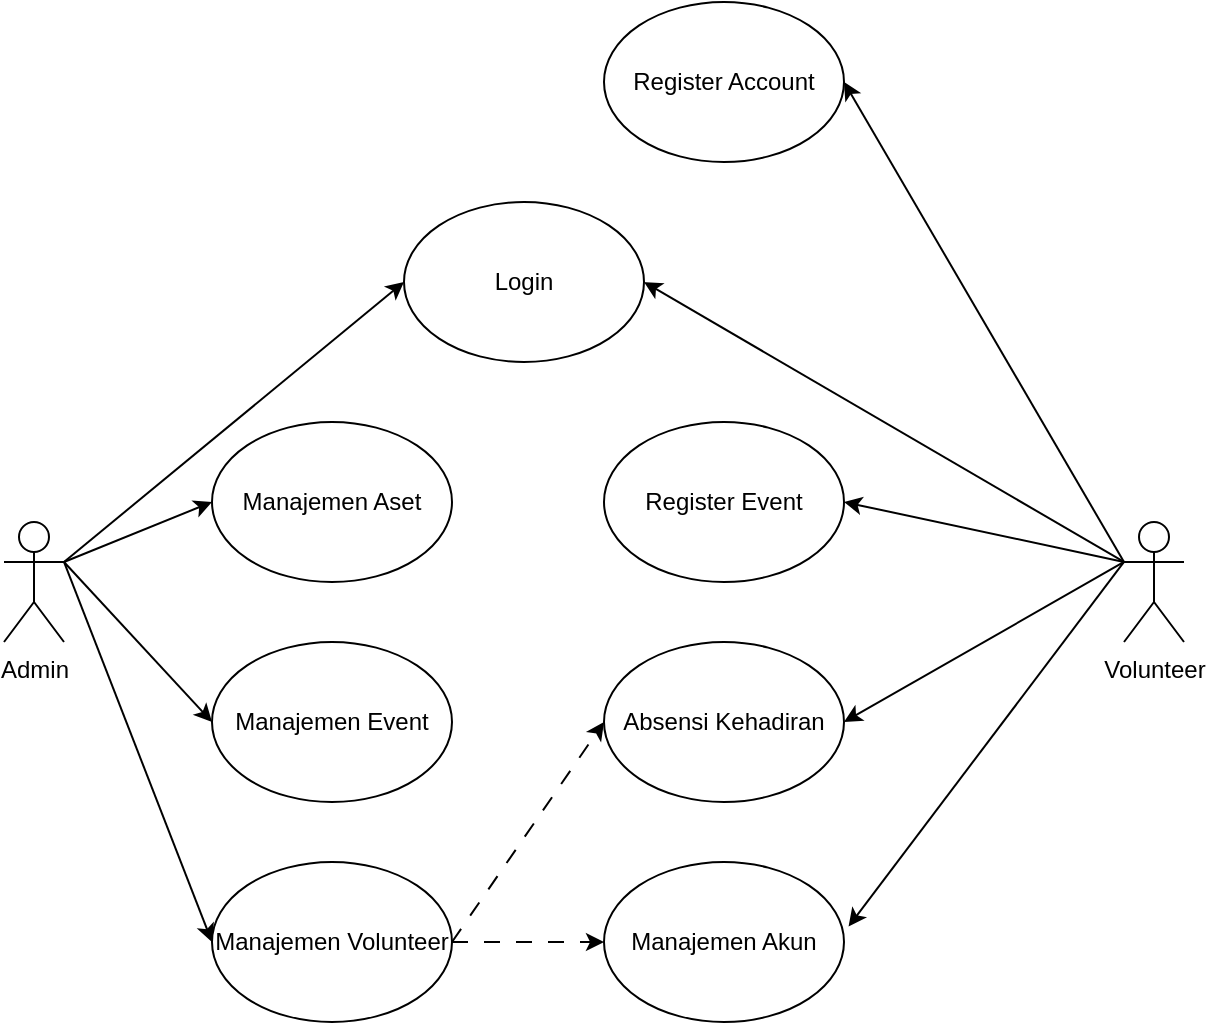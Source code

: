 <mxfile version="26.2.14" pages="3">
  <diagram name="UseCase" id="e7e014a7-5840-1c2e-5031-d8a46d1fe8dd">
    <mxGraphModel dx="1092" dy="672" grid="1" gridSize="10" guides="1" tooltips="1" connect="1" arrows="1" fold="1" page="1" pageScale="1" pageWidth="1169" pageHeight="826" background="none" math="0" shadow="0">
      <root>
        <mxCell id="0" />
        <mxCell id="1" parent="0" />
        <mxCell id="fHI8p0kZ0ybq7bgokpPR-16" style="rounded=0;orthogonalLoop=1;jettySize=auto;html=1;exitX=1;exitY=0.333;exitDx=0;exitDy=0;exitPerimeter=0;entryX=0;entryY=0.5;entryDx=0;entryDy=0;" edge="1" parent="1" source="why8R35kb7o78LeSobUz-41" target="fHI8p0kZ0ybq7bgokpPR-3">
          <mxGeometry relative="1" as="geometry" />
        </mxCell>
        <mxCell id="fHI8p0kZ0ybq7bgokpPR-18" style="rounded=0;orthogonalLoop=1;jettySize=auto;html=1;exitX=1;exitY=0.333;exitDx=0;exitDy=0;exitPerimeter=0;entryX=0;entryY=0.5;entryDx=0;entryDy=0;" edge="1" parent="1" source="why8R35kb7o78LeSobUz-41" target="fHI8p0kZ0ybq7bgokpPR-4">
          <mxGeometry relative="1" as="geometry" />
        </mxCell>
        <mxCell id="fHI8p0kZ0ybq7bgokpPR-19" style="rounded=0;orthogonalLoop=1;jettySize=auto;html=1;exitX=1;exitY=0.333;exitDx=0;exitDy=0;exitPerimeter=0;entryX=0;entryY=0.5;entryDx=0;entryDy=0;" edge="1" parent="1" source="why8R35kb7o78LeSobUz-41" target="fHI8p0kZ0ybq7bgokpPR-5">
          <mxGeometry relative="1" as="geometry" />
        </mxCell>
        <mxCell id="fHI8p0kZ0ybq7bgokpPR-20" style="rounded=0;orthogonalLoop=1;jettySize=auto;html=1;exitX=1;exitY=0.333;exitDx=0;exitDy=0;exitPerimeter=0;entryX=0;entryY=0.5;entryDx=0;entryDy=0;" edge="1" parent="1" source="why8R35kb7o78LeSobUz-41" target="fHI8p0kZ0ybq7bgokpPR-9">
          <mxGeometry relative="1" as="geometry" />
        </mxCell>
        <mxCell id="why8R35kb7o78LeSobUz-41" value="Admin" style="shape=umlActor;verticalLabelPosition=bottom;verticalAlign=top;html=1;outlineConnect=0;" vertex="1" parent="1">
          <mxGeometry x="240" y="330" width="30" height="60" as="geometry" />
        </mxCell>
        <mxCell id="fHI8p0kZ0ybq7bgokpPR-11" style="rounded=0;orthogonalLoop=1;jettySize=auto;html=1;exitX=0;exitY=0.333;exitDx=0;exitDy=0;exitPerimeter=0;entryX=1;entryY=0.5;entryDx=0;entryDy=0;" edge="1" parent="1" source="fHI8p0kZ0ybq7bgokpPR-1" target="fHI8p0kZ0ybq7bgokpPR-2">
          <mxGeometry relative="1" as="geometry" />
        </mxCell>
        <mxCell id="fHI8p0kZ0ybq7bgokpPR-12" style="rounded=0;orthogonalLoop=1;jettySize=auto;html=1;exitX=0;exitY=0.333;exitDx=0;exitDy=0;exitPerimeter=0;entryX=1;entryY=0.5;entryDx=0;entryDy=0;" edge="1" parent="1" source="fHI8p0kZ0ybq7bgokpPR-1" target="fHI8p0kZ0ybq7bgokpPR-3">
          <mxGeometry relative="1" as="geometry" />
        </mxCell>
        <mxCell id="fHI8p0kZ0ybq7bgokpPR-13" style="rounded=0;orthogonalLoop=1;jettySize=auto;html=1;exitX=0;exitY=0.333;exitDx=0;exitDy=0;exitPerimeter=0;entryX=1;entryY=0.5;entryDx=0;entryDy=0;" edge="1" parent="1" source="fHI8p0kZ0ybq7bgokpPR-1" target="fHI8p0kZ0ybq7bgokpPR-6">
          <mxGeometry relative="1" as="geometry" />
        </mxCell>
        <mxCell id="fHI8p0kZ0ybq7bgokpPR-14" style="rounded=0;orthogonalLoop=1;jettySize=auto;html=1;exitX=0;exitY=0.333;exitDx=0;exitDy=0;exitPerimeter=0;entryX=1;entryY=0.5;entryDx=0;entryDy=0;" edge="1" parent="1" source="fHI8p0kZ0ybq7bgokpPR-1" target="fHI8p0kZ0ybq7bgokpPR-7">
          <mxGeometry relative="1" as="geometry" />
        </mxCell>
        <mxCell id="fHI8p0kZ0ybq7bgokpPR-1" value="Volunteer" style="shape=umlActor;verticalLabelPosition=bottom;verticalAlign=top;html=1;outlineConnect=0;" vertex="1" parent="1">
          <mxGeometry x="800" y="330" width="30" height="60" as="geometry" />
        </mxCell>
        <mxCell id="fHI8p0kZ0ybq7bgokpPR-2" value="Register Account" style="ellipse;whiteSpace=wrap;html=1;" vertex="1" parent="1">
          <mxGeometry x="540" y="70" width="120" height="80" as="geometry" />
        </mxCell>
        <mxCell id="fHI8p0kZ0ybq7bgokpPR-3" value="Login" style="ellipse;whiteSpace=wrap;html=1;" vertex="1" parent="1">
          <mxGeometry x="440" y="170" width="120" height="80" as="geometry" />
        </mxCell>
        <mxCell id="fHI8p0kZ0ybq7bgokpPR-4" value="Manajemen Aset" style="ellipse;whiteSpace=wrap;html=1;" vertex="1" parent="1">
          <mxGeometry x="344" y="280" width="120" height="80" as="geometry" />
        </mxCell>
        <mxCell id="fHI8p0kZ0ybq7bgokpPR-5" value="Manajemen Event" style="ellipse;whiteSpace=wrap;html=1;" vertex="1" parent="1">
          <mxGeometry x="344" y="390" width="120" height="80" as="geometry" />
        </mxCell>
        <mxCell id="fHI8p0kZ0ybq7bgokpPR-6" value="Register Event" style="ellipse;whiteSpace=wrap;html=1;" vertex="1" parent="1">
          <mxGeometry x="540" y="280" width="120" height="80" as="geometry" />
        </mxCell>
        <mxCell id="fHI8p0kZ0ybq7bgokpPR-7" value="Absensi Kehadiran" style="ellipse;whiteSpace=wrap;html=1;" vertex="1" parent="1">
          <mxGeometry x="540" y="390" width="120" height="80" as="geometry" />
        </mxCell>
        <mxCell id="fHI8p0kZ0ybq7bgokpPR-21" style="rounded=0;orthogonalLoop=1;jettySize=auto;html=1;exitX=1;exitY=0.5;exitDx=0;exitDy=0;entryX=0;entryY=0.5;entryDx=0;entryDy=0;dashed=1;dashPattern=8 8;" edge="1" parent="1" source="fHI8p0kZ0ybq7bgokpPR-9" target="fHI8p0kZ0ybq7bgokpPR-7">
          <mxGeometry relative="1" as="geometry" />
        </mxCell>
        <mxCell id="fHI8p0kZ0ybq7bgokpPR-22" style="rounded=0;orthogonalLoop=1;jettySize=auto;html=1;exitX=1;exitY=0.5;exitDx=0;exitDy=0;entryX=0;entryY=0.5;entryDx=0;entryDy=0;dashed=1;dashPattern=8 8;" edge="1" parent="1" source="fHI8p0kZ0ybq7bgokpPR-9" target="fHI8p0kZ0ybq7bgokpPR-10">
          <mxGeometry relative="1" as="geometry" />
        </mxCell>
        <mxCell id="fHI8p0kZ0ybq7bgokpPR-9" value="Manajemen Volunteer" style="ellipse;whiteSpace=wrap;html=1;" vertex="1" parent="1">
          <mxGeometry x="344" y="500" width="120" height="80" as="geometry" />
        </mxCell>
        <mxCell id="fHI8p0kZ0ybq7bgokpPR-10" value="Manajemen Akun" style="ellipse;whiteSpace=wrap;html=1;" vertex="1" parent="1">
          <mxGeometry x="540" y="500" width="120" height="80" as="geometry" />
        </mxCell>
        <mxCell id="fHI8p0kZ0ybq7bgokpPR-15" style="rounded=0;orthogonalLoop=1;jettySize=auto;html=1;exitX=0;exitY=0.333;exitDx=0;exitDy=0;exitPerimeter=0;entryX=1.019;entryY=0.403;entryDx=0;entryDy=0;entryPerimeter=0;" edge="1" parent="1" source="fHI8p0kZ0ybq7bgokpPR-1" target="fHI8p0kZ0ybq7bgokpPR-10">
          <mxGeometry relative="1" as="geometry" />
        </mxCell>
      </root>
    </mxGraphModel>
  </diagram>
  <diagram id="Y6ZRcGM0dUHqpds2IcXK" name="Class Diagram">
    <mxGraphModel dx="1160" dy="714" grid="1" gridSize="10" guides="1" tooltips="1" connect="1" arrows="1" fold="1" page="1" pageScale="1" pageWidth="1169" pageHeight="827" math="0" shadow="0">
      <root>
        <mxCell id="0" />
        <mxCell id="1" parent="0" />
        <mxCell id="wlJxxvB1YF9f8kTw5oI9-13" style="edgeStyle=orthogonalEdgeStyle;rounded=0;orthogonalLoop=1;jettySize=auto;html=1;exitX=0.5;exitY=0;exitDx=0;exitDy=0;entryX=0.75;entryY=0;entryDx=0;entryDy=0;" edge="1" parent="1" source="1HvZgmMVTu0jgC2kyj0m-11" target="1HvZgmMVTu0jgC2kyj0m-18">
          <mxGeometry relative="1" as="geometry" />
        </mxCell>
        <mxCell id="wlJxxvB1YF9f8kTw5oI9-28" style="edgeStyle=orthogonalEdgeStyle;rounded=0;orthogonalLoop=1;jettySize=auto;html=1;exitX=0.75;exitY=1;exitDx=0;exitDy=0;entryX=0.75;entryY=0;entryDx=0;entryDy=0;" edge="1" parent="1" source="1HvZgmMVTu0jgC2kyj0m-11" target="1HvZgmMVTu0jgC2kyj0m-16">
          <mxGeometry relative="1" as="geometry" />
        </mxCell>
        <mxCell id="wlJxxvB1YF9f8kTw5oI9-29" style="edgeStyle=orthogonalEdgeStyle;rounded=0;orthogonalLoop=1;jettySize=auto;html=1;exitX=0.75;exitY=0;exitDx=0;exitDy=0;entryX=0.5;entryY=0;entryDx=0;entryDy=0;" edge="1" parent="1" source="1HvZgmMVTu0jgC2kyj0m-11" target="wlJxxvB1YF9f8kTw5oI9-1">
          <mxGeometry relative="1" as="geometry" />
        </mxCell>
        <mxCell id="1HvZgmMVTu0jgC2kyj0m-11" value="&lt;p style=&quot;margin:0px;margin-top:4px;text-align:center;&quot;&gt;&lt;b&gt;Event&lt;/b&gt;&lt;/p&gt;&lt;hr size=&quot;1&quot; style=&quot;border-style:solid;&quot;&gt;&lt;p style=&quot;margin:0px;margin-left:4px;&quot;&gt;+ event_id: uuid&lt;/p&gt;&lt;p style=&quot;margin:0px;margin-left:4px;&quot;&gt;+ event_name: string&lt;/p&gt;&lt;p style=&quot;margin:0px;margin-left:4px;&quot;&gt;+ description: string&lt;/p&gt;&lt;p style=&quot;margin:0px;margin-left:4px;&quot;&gt;+ location: string&lt;/p&gt;&lt;p style=&quot;margin:0px;margin-left:4px;&quot;&gt;+ start_date: date&lt;/p&gt;&lt;p style=&quot;margin:0px;margin-left:4px;&quot;&gt;+ end_date: date&lt;/p&gt;&lt;hr size=&quot;1&quot; style=&quot;border-style:solid;&quot;&gt;&lt;p style=&quot;margin:0px;margin-left:4px;&quot;&gt;+ create()&lt;/p&gt;&lt;p style=&quot;margin:0px;margin-left:4px;&quot;&gt;+ read()&lt;/p&gt;&lt;p style=&quot;margin:0px;margin-left:4px;&quot;&gt;+ update()&lt;/p&gt;" style="verticalAlign=top;align=left;overflow=fill;html=1;whiteSpace=wrap;" vertex="1" parent="1">
          <mxGeometry x="610" y="170" width="160" height="180" as="geometry" />
        </mxCell>
        <mxCell id="wlJxxvB1YF9f8kTw5oI9-27" style="edgeStyle=orthogonalEdgeStyle;rounded=0;orthogonalLoop=1;jettySize=auto;html=1;exitX=0.75;exitY=1;exitDx=0;exitDy=0;entryX=0.5;entryY=1;entryDx=0;entryDy=0;" edge="1" parent="1" source="1HvZgmMVTu0jgC2kyj0m-12" target="1HvZgmMVTu0jgC2kyj0m-16">
          <mxGeometry relative="1" as="geometry" />
        </mxCell>
        <mxCell id="1HvZgmMVTu0jgC2kyj0m-12" value="&lt;p style=&quot;margin:0px;margin-top:4px;text-align:center;&quot;&gt;&lt;b&gt;Volunteer&lt;/b&gt;&lt;/p&gt;&lt;hr size=&quot;1&quot; style=&quot;border-style:solid;&quot;&gt;&lt;p style=&quot;margin:0px;margin-left:4px;&quot;&gt;+ volunteer_id: uuid&lt;/p&gt;&lt;p style=&quot;margin:0px;margin-left:4px;&quot;&gt;+ username: string&lt;/p&gt;&lt;p style=&quot;margin:0px;margin-left:4px;&quot;&gt;+ email: string&lt;/p&gt;&lt;p style=&quot;margin:0px;margin-left:4px;&quot;&gt;+ password: string&lt;/p&gt;&lt;p style=&quot;margin:0px;margin-left:4px;&quot;&gt;+ phone: string&lt;/p&gt;&lt;hr size=&quot;1&quot; style=&quot;border-style:solid;&quot;&gt;&lt;p style=&quot;margin: 0px 0px 0px 4px;&quot;&gt;+ register()&lt;/p&gt;&lt;p style=&quot;margin: 0px 0px 0px 4px;&quot;&gt;+ login()&lt;/p&gt;&lt;p style=&quot;margin: 0px 0px 0px 4px;&quot;&gt;+ read()&lt;/p&gt;&lt;p style=&quot;margin: 0px 0px 0px 4px;&quot;&gt;+ update()&lt;/p&gt;&lt;div&gt;&lt;br&gt;&lt;/div&gt;" style="verticalAlign=top;align=left;overflow=fill;html=1;whiteSpace=wrap;" vertex="1" parent="1">
          <mxGeometry x="90" y="380" width="160" height="180" as="geometry" />
        </mxCell>
        <mxCell id="wlJxxvB1YF9f8kTw5oI9-14" style="edgeStyle=orthogonalEdgeStyle;rounded=0;orthogonalLoop=1;jettySize=auto;html=1;exitX=0.5;exitY=0;exitDx=0;exitDy=0;entryX=0.25;entryY=0;entryDx=0;entryDy=0;" edge="1" parent="1" source="1HvZgmMVTu0jgC2kyj0m-13" target="1HvZgmMVTu0jgC2kyj0m-18">
          <mxGeometry relative="1" as="geometry" />
        </mxCell>
        <mxCell id="1HvZgmMVTu0jgC2kyj0m-13" value="&lt;p style=&quot;margin:0px;margin-top:4px;text-align:center;&quot;&gt;&lt;b&gt;Aset&lt;/b&gt;&lt;/p&gt;&lt;hr size=&quot;1&quot; style=&quot;border-style:solid;&quot;&gt;&lt;p style=&quot;margin:0px;margin-left:4px;&quot;&gt;+ aset_id: uuid&lt;/p&gt;&lt;p style=&quot;margin:0px;margin-left:4px;&quot;&gt;+ name: string&lt;/p&gt;&lt;p style=&quot;margin:0px;margin-left:4px;&quot;&gt;+ description: string&lt;/p&gt;&lt;p style=&quot;margin:0px;margin-left:4px;&quot;&gt;+ quantity: int&lt;/p&gt;&lt;p style=&quot;margin:0px;margin-left:4px;&quot;&gt;+ serial_number: string&lt;/p&gt;&lt;hr size=&quot;1&quot; style=&quot;border-style:solid;&quot;&gt;&lt;p style=&quot;margin:0px;margin-left:4px;&quot;&gt;+ create()&lt;/p&gt;&lt;p style=&quot;margin:0px;margin-left:4px;&quot;&gt;+ read()&lt;/p&gt;&lt;p style=&quot;margin:0px;margin-left:4px;&quot;&gt;+ update()&lt;/p&gt;&lt;p style=&quot;margin:0px;margin-left:4px;&quot;&gt;+ delete()&lt;/p&gt;" style="verticalAlign=top;align=left;overflow=fill;html=1;whiteSpace=wrap;" vertex="1" parent="1">
          <mxGeometry x="90" y="170" width="160" height="180" as="geometry" />
        </mxCell>
        <mxCell id="wlJxxvB1YF9f8kTw5oI9-19" style="edgeStyle=orthogonalEdgeStyle;rounded=0;orthogonalLoop=1;jettySize=auto;html=1;exitX=0.5;exitY=0;exitDx=0;exitDy=0;entryX=0.5;entryY=1;entryDx=0;entryDy=0;" edge="1" parent="1" source="1HvZgmMVTu0jgC2kyj0m-14" target="1HvZgmMVTu0jgC2kyj0m-18">
          <mxGeometry relative="1" as="geometry" />
        </mxCell>
        <mxCell id="wlJxxvB1YF9f8kTw5oI9-20" style="edgeStyle=orthogonalEdgeStyle;rounded=0;orthogonalLoop=1;jettySize=auto;html=1;exitX=1;exitY=0.25;exitDx=0;exitDy=0;entryX=0.5;entryY=1;entryDx=0;entryDy=0;" edge="1" parent="1" source="1HvZgmMVTu0jgC2kyj0m-14" target="1HvZgmMVTu0jgC2kyj0m-11">
          <mxGeometry relative="1" as="geometry">
            <Array as="points">
              <mxPoint x="620" y="440" />
              <mxPoint x="580" y="440" />
              <mxPoint x="580" y="390" />
              <mxPoint x="690" y="390" />
            </Array>
          </mxGeometry>
        </mxCell>
        <mxCell id="wlJxxvB1YF9f8kTw5oI9-31" style="edgeStyle=orthogonalEdgeStyle;rounded=0;orthogonalLoop=1;jettySize=auto;html=1;exitX=0;exitY=0.25;exitDx=0;exitDy=0;entryX=1;entryY=0.75;entryDx=0;entryDy=0;" edge="1" parent="1" source="1HvZgmMVTu0jgC2kyj0m-14" target="1HvZgmMVTu0jgC2kyj0m-13">
          <mxGeometry relative="1" as="geometry">
            <Array as="points">
              <mxPoint x="300" y="470" />
              <mxPoint x="300" y="305" />
            </Array>
          </mxGeometry>
        </mxCell>
        <mxCell id="1HvZgmMVTu0jgC2kyj0m-14" value="&lt;p style=&quot;margin:0px;margin-top:4px;text-align:center;&quot;&gt;&lt;b&gt;Admin&lt;/b&gt;&lt;/p&gt;&lt;hr size=&quot;1&quot; style=&quot;border-style:solid;&quot;&gt;&lt;p style=&quot;margin:0px;margin-left:4px;&quot;&gt;+ username: string&lt;/p&gt;&lt;p style=&quot;margin:0px;margin-left:4px;&quot;&gt;+ password: string&lt;/p&gt;&lt;p style=&quot;margin:0px;margin-left:4px;&quot;&gt;+ emai;: string&lt;/p&gt;&lt;hr size=&quot;1&quot; style=&quot;border-style:solid;&quot;&gt;&lt;p style=&quot;margin:0px;margin-left:4px;&quot;&gt;+ read()&lt;/p&gt;&lt;p style=&quot;margin:0px;margin-left:4px;&quot;&gt;+ update()&lt;/p&gt;" style="verticalAlign=top;align=left;overflow=fill;html=1;whiteSpace=wrap;" vertex="1" parent="1">
          <mxGeometry x="460" y="440" width="160" height="120" as="geometry" />
        </mxCell>
        <mxCell id="1HvZgmMVTu0jgC2kyj0m-16" value="&lt;p style=&quot;margin:0px;margin-top:4px;text-align:center;&quot;&gt;&lt;b&gt;Event Attendance&lt;/b&gt;&lt;/p&gt;&lt;hr size=&quot;1&quot; style=&quot;border-style:solid;&quot;&gt;&lt;p style=&quot;margin:0px;margin-left:4px;&quot;&gt;+ event_id: uuid&lt;/p&gt;&lt;p style=&quot;margin:0px;margin-left:4px;&quot;&gt;+ volunteer_id: uuid&lt;/p&gt;&lt;p style=&quot;margin:0px;margin-left:4px;&quot;&gt;+ is_present: boolean&lt;/p&gt;&lt;p style=&quot;margin:0px;margin-left:4px;&quot;&gt;+ time_present: timestamp&lt;/p&gt;&lt;hr size=&quot;1&quot; style=&quot;border-style:solid;&quot;&gt;&lt;p style=&quot;margin:0px;margin-left:4px;&quot;&gt;+ registerEvent()&lt;/p&gt;&lt;p style=&quot;margin:0px;margin-left:4px;&quot;&gt;+ present()&lt;/p&gt;" style="verticalAlign=top;align=left;overflow=fill;html=1;whiteSpace=wrap;" vertex="1" parent="1">
          <mxGeometry x="750" y="420" width="160" height="140" as="geometry" />
        </mxCell>
        <mxCell id="1HvZgmMVTu0jgC2kyj0m-18" value="&lt;p style=&quot;margin:0px;margin-top:4px;text-align:center;&quot;&gt;&lt;b&gt;Transaction Aset&lt;/b&gt;&lt;/p&gt;&lt;hr size=&quot;1&quot; style=&quot;border-style:solid;&quot;&gt;&lt;p style=&quot;margin:0px;margin-left:4px;&quot;&gt;+ aset_id: uuid&lt;/p&gt;&lt;p style=&quot;margin:0px;margin-left:4px;&quot;&gt;+ event_id: uuid&lt;/p&gt;&lt;p style=&quot;margin:0px;margin-left:4px;&quot;&gt;+ quantity: int&lt;/p&gt;&lt;p style=&quot;margin:0px;margin-left:4px;&quot;&gt;+ type: enum[&#39;out&#39;, &#39;in&#39;]&lt;/p&gt;&lt;p style=&quot;margin:0px;margin-left:4px;&quot;&gt;+ insert_date: date&lt;/p&gt;&lt;hr size=&quot;1&quot; style=&quot;border-style:solid;&quot;&gt;&lt;p style=&quot;margin:0px;margin-left:4px;&quot;&gt;+ create()&lt;/p&gt;&lt;p style=&quot;margin:0px;margin-left:4px;&quot;&gt;+ read()&lt;/p&gt;&lt;p style=&quot;margin:0px;margin-left:4px;&quot;&gt;+ update()&lt;/p&gt;" style="verticalAlign=top;align=left;overflow=fill;html=1;whiteSpace=wrap;" vertex="1" parent="1">
          <mxGeometry x="360" y="170" width="160" height="170" as="geometry" />
        </mxCell>
        <mxCell id="wlJxxvB1YF9f8kTw5oI9-1" value="&lt;p style=&quot;margin:0px;margin-top:4px;text-align:center;&quot;&gt;&lt;b&gt;Event Task&lt;/b&gt;&lt;/p&gt;&lt;hr size=&quot;1&quot; style=&quot;border-style:solid;&quot;&gt;&lt;p style=&quot;margin:0px;margin-left:4px;&quot;&gt;+ task_name: string&lt;/p&gt;&lt;p style=&quot;margin:0px;margin-left:4px;&quot;&gt;+ description: string&lt;/p&gt;&lt;p style=&quot;margin:0px;margin-left:4px;&quot;&gt;+ start_time: time&lt;/p&gt;&lt;p style=&quot;margin:0px;margin-left:4px;&quot;&gt;+ end_time: time&lt;/p&gt;&lt;hr size=&quot;1&quot; style=&quot;border-style:solid;&quot;&gt;&lt;p style=&quot;margin:0px;margin-left:4px;&quot;&gt;+ create()&lt;/p&gt;&lt;p style=&quot;margin:0px;margin-left:4px;&quot;&gt;+ read()&lt;/p&gt;&lt;p style=&quot;margin:0px;margin-left:4px;&quot;&gt;+ update()&lt;/p&gt;&lt;p style=&quot;margin:0px;margin-left:4px;&quot;&gt;+ delete()&lt;/p&gt;" style="verticalAlign=top;align=left;overflow=fill;html=1;whiteSpace=wrap;" vertex="1" parent="1">
          <mxGeometry x="870" y="170" width="160" height="170" as="geometry" />
        </mxCell>
        <mxCell id="wlJxxvB1YF9f8kTw5oI9-32" style="edgeStyle=orthogonalEdgeStyle;rounded=0;orthogonalLoop=1;jettySize=auto;html=1;exitX=1;exitY=0.25;exitDx=0;exitDy=0;entryX=-0.01;entryY=0.126;entryDx=0;entryDy=0;entryPerimeter=0;" edge="1" parent="1" source="1HvZgmMVTu0jgC2kyj0m-14" target="1HvZgmMVTu0jgC2kyj0m-16">
          <mxGeometry relative="1" as="geometry" />
        </mxCell>
      </root>
    </mxGraphModel>
  </diagram>
  <diagram id="TIvP5d7CFoB7_Q0FG59u" name="Page-3">
    <mxGraphModel dx="928" dy="571" grid="1" gridSize="10" guides="1" tooltips="1" connect="1" arrows="1" fold="1" page="1" pageScale="1" pageWidth="1169" pageHeight="827" math="0" shadow="0">
      <root>
        <mxCell id="0" />
        <mxCell id="1" parent="0" />
        <mxCell id="PSc_-ESnvnopH5Z4mhXu-1" value="Thread 1" style="swimlane;whiteSpace=wrap" vertex="1" parent="1">
          <mxGeometry x="164.5" y="128" width="280" height="570" as="geometry" />
        </mxCell>
        <mxCell id="PSc_-ESnvnopH5Z4mhXu-2" value="" style="ellipse;shape=startState;fillColor=#000000;strokeColor=#ff0000;" vertex="1" parent="PSc_-ESnvnopH5Z4mhXu-1">
          <mxGeometry x="100" y="40" width="30" height="30" as="geometry" />
        </mxCell>
        <mxCell id="PSc_-ESnvnopH5Z4mhXu-3" value="" style="edgeStyle=elbowEdgeStyle;elbow=horizontal;verticalAlign=bottom;endArrow=open;endSize=8;strokeColor=#FF0000;endFill=1;rounded=0" edge="1" parent="PSc_-ESnvnopH5Z4mhXu-1" source="PSc_-ESnvnopH5Z4mhXu-2" target="PSc_-ESnvnopH5Z4mhXu-4">
          <mxGeometry x="100" y="40" as="geometry">
            <mxPoint x="115" y="110" as="targetPoint" />
          </mxGeometry>
        </mxCell>
        <mxCell id="PSc_-ESnvnopH5Z4mhXu-4" value="idle" style="" vertex="1" parent="PSc_-ESnvnopH5Z4mhXu-1">
          <mxGeometry x="60" y="110" width="110" height="50" as="geometry" />
        </mxCell>
        <mxCell id="PSc_-ESnvnopH5Z4mhXu-5" value="user action" style="" vertex="1" parent="PSc_-ESnvnopH5Z4mhXu-1">
          <mxGeometry x="60" y="220" width="110" height="50" as="geometry" />
        </mxCell>
        <mxCell id="PSc_-ESnvnopH5Z4mhXu-6" value="" style="endArrow=open;strokeColor=#FF0000;endFill=1;rounded=0" edge="1" parent="PSc_-ESnvnopH5Z4mhXu-1" source="PSc_-ESnvnopH5Z4mhXu-4" target="PSc_-ESnvnopH5Z4mhXu-5">
          <mxGeometry relative="1" as="geometry" />
        </mxCell>
        <mxCell id="PSc_-ESnvnopH5Z4mhXu-7" value="post command" style="" vertex="1" parent="PSc_-ESnvnopH5Z4mhXu-1">
          <mxGeometry x="60" y="325" width="110" height="50" as="geometry" />
        </mxCell>
        <mxCell id="PSc_-ESnvnopH5Z4mhXu-8" value="" style="endArrow=open;strokeColor=#FF0000;endFill=1;rounded=0" edge="1" parent="PSc_-ESnvnopH5Z4mhXu-1" source="PSc_-ESnvnopH5Z4mhXu-5" target="PSc_-ESnvnopH5Z4mhXu-7">
          <mxGeometry relative="1" as="geometry" />
        </mxCell>
        <mxCell id="PSc_-ESnvnopH5Z4mhXu-9" value="" style="edgeStyle=elbowEdgeStyle;elbow=horizontal;strokeColor=#FF0000;endArrow=open;endFill=1;rounded=0" edge="1" parent="PSc_-ESnvnopH5Z4mhXu-1" source="PSc_-ESnvnopH5Z4mhXu-7" target="PSc_-ESnvnopH5Z4mhXu-4">
          <mxGeometry width="100" height="100" relative="1" as="geometry">
            <mxPoint x="160" y="290" as="sourcePoint" />
            <mxPoint x="260" y="190" as="targetPoint" />
            <Array as="points">
              <mxPoint x="30" y="250" />
            </Array>
          </mxGeometry>
        </mxCell>
        <mxCell id="PSc_-ESnvnopH5Z4mhXu-10" value="Thread 2" style="swimlane;whiteSpace=wrap" vertex="1" parent="1">
          <mxGeometry x="444.5" y="128" width="280" height="570" as="geometry" />
        </mxCell>
        <mxCell id="PSc_-ESnvnopH5Z4mhXu-11" value="" style="ellipse;shape=startState;fillColor=#000000;strokeColor=#ff0000;" vertex="1" parent="PSc_-ESnvnopH5Z4mhXu-10">
          <mxGeometry x="60" y="40" width="30" height="30" as="geometry" />
        </mxCell>
        <mxCell id="PSc_-ESnvnopH5Z4mhXu-12" value="" style="edgeStyle=elbowEdgeStyle;elbow=horizontal;verticalAlign=bottom;endArrow=open;endSize=8;strokeColor=#FF0000;endFill=1;rounded=0" edge="1" parent="PSc_-ESnvnopH5Z4mhXu-10" source="PSc_-ESnvnopH5Z4mhXu-11" target="PSc_-ESnvnopH5Z4mhXu-13">
          <mxGeometry x="40" y="20" as="geometry">
            <mxPoint x="55" y="90" as="targetPoint" />
          </mxGeometry>
        </mxCell>
        <mxCell id="PSc_-ESnvnopH5Z4mhXu-13" value="idle" style="" vertex="1" parent="PSc_-ESnvnopH5Z4mhXu-10">
          <mxGeometry x="20" y="110" width="110" height="50" as="geometry" />
        </mxCell>
        <mxCell id="PSc_-ESnvnopH5Z4mhXu-14" value="check for &#xa;new commands" style="" vertex="1" parent="PSc_-ESnvnopH5Z4mhXu-10">
          <mxGeometry x="20" y="220" width="110" height="50" as="geometry" />
        </mxCell>
        <mxCell id="PSc_-ESnvnopH5Z4mhXu-15" value="" style="endArrow=open;strokeColor=#FF0000;endFill=1;rounded=0" edge="1" parent="PSc_-ESnvnopH5Z4mhXu-10" source="PSc_-ESnvnopH5Z4mhXu-13" target="PSc_-ESnvnopH5Z4mhXu-14">
          <mxGeometry relative="1" as="geometry" />
        </mxCell>
        <mxCell id="PSc_-ESnvnopH5Z4mhXu-16" value="command queue" style="" vertex="1" parent="PSc_-ESnvnopH5Z4mhXu-10">
          <mxGeometry x="20" y="325" width="110" height="50" as="geometry" />
        </mxCell>
        <mxCell id="PSc_-ESnvnopH5Z4mhXu-17" value="" style="endArrow=open;strokeColor=#FF0000;endFill=1;rounded=0" edge="1" parent="PSc_-ESnvnopH5Z4mhXu-10" source="PSc_-ESnvnopH5Z4mhXu-14" target="PSc_-ESnvnopH5Z4mhXu-16">
          <mxGeometry relative="1" as="geometry" />
        </mxCell>
        <mxCell id="PSc_-ESnvnopH5Z4mhXu-18" value="queue empty" style="rhombus;fillColor=#ffffc0;strokeColor=#ff0000;" vertex="1" parent="PSc_-ESnvnopH5Z4mhXu-10">
          <mxGeometry x="150" y="225" width="80" height="40" as="geometry" />
        </mxCell>
        <mxCell id="PSc_-ESnvnopH5Z4mhXu-19" value="yes" style="edgeStyle=elbowEdgeStyle;elbow=horizontal;align=left;verticalAlign=bottom;endArrow=open;endSize=8;strokeColor=#FF0000;exitX=0.5;exitY=0;endFill=1;rounded=0;entryX=0.75;entryY=0.5;entryPerimeter=0" edge="1" parent="PSc_-ESnvnopH5Z4mhXu-10" source="PSc_-ESnvnopH5Z4mhXu-18" target="PSc_-ESnvnopH5Z4mhXu-22">
          <mxGeometry x="-1" relative="1" as="geometry">
            <mxPoint x="160" y="150" as="targetPoint" />
            <Array as="points">
              <mxPoint x="190" y="180" />
            </Array>
          </mxGeometry>
        </mxCell>
        <mxCell id="PSc_-ESnvnopH5Z4mhXu-20" value="no" style="edgeStyle=elbowEdgeStyle;elbow=horizontal;align=left;verticalAlign=top;endArrow=open;endSize=8;strokeColor=#FF0000;endFill=1;rounded=0" edge="1" parent="PSc_-ESnvnopH5Z4mhXu-10" source="PSc_-ESnvnopH5Z4mhXu-18" target="PSc_-ESnvnopH5Z4mhXu-24">
          <mxGeometry x="-1" relative="1" as="geometry">
            <mxPoint x="190" y="305" as="targetPoint" />
          </mxGeometry>
        </mxCell>
        <mxCell id="PSc_-ESnvnopH5Z4mhXu-21" value="" style="endArrow=open;strokeColor=#FF0000;endFill=1;rounded=0" edge="1" parent="PSc_-ESnvnopH5Z4mhXu-10" source="PSc_-ESnvnopH5Z4mhXu-14" target="PSc_-ESnvnopH5Z4mhXu-18">
          <mxGeometry relative="1" as="geometry" />
        </mxCell>
        <mxCell id="PSc_-ESnvnopH5Z4mhXu-22" value="" style="shape=line;strokeWidth=6;strokeColor=#ff0000;rotation=90" vertex="1" parent="PSc_-ESnvnopH5Z4mhXu-10">
          <mxGeometry x="130" y="127.5" width="50" height="15" as="geometry" />
        </mxCell>
        <mxCell id="PSc_-ESnvnopH5Z4mhXu-23" value="" style="edgeStyle=elbowEdgeStyle;elbow=horizontal;verticalAlign=bottom;endArrow=open;endSize=8;strokeColor=#FF0000;endFill=1;rounded=0" edge="1" parent="PSc_-ESnvnopH5Z4mhXu-10" source="PSc_-ESnvnopH5Z4mhXu-22" target="PSc_-ESnvnopH5Z4mhXu-13">
          <mxGeometry x="130" y="90" as="geometry">
            <mxPoint x="230" y="140" as="targetPoint" />
          </mxGeometry>
        </mxCell>
        <mxCell id="PSc_-ESnvnopH5Z4mhXu-24" value="dispatch&#xa;command&#xa;worker thread" style="" vertex="1" parent="PSc_-ESnvnopH5Z4mhXu-10">
          <mxGeometry x="140" y="325" width="110" height="50" as="geometry" />
        </mxCell>
        <mxCell id="PSc_-ESnvnopH5Z4mhXu-25" value="critical&#xa;section" style="shape=note;whiteSpace=wrap;size=17" vertex="1" parent="PSc_-ESnvnopH5Z4mhXu-10">
          <mxGeometry x="105" y="490" width="100" height="50" as="geometry" />
        </mxCell>
        <mxCell id="PSc_-ESnvnopH5Z4mhXu-26" value="" style="endArrow=none;strokeColor=#FF0000;endFill=0;rounded=0;dashed=1" edge="1" parent="PSc_-ESnvnopH5Z4mhXu-10" source="PSc_-ESnvnopH5Z4mhXu-16" target="PSc_-ESnvnopH5Z4mhXu-25">
          <mxGeometry relative="1" as="geometry" />
        </mxCell>
        <mxCell id="PSc_-ESnvnopH5Z4mhXu-27" value="" style="whiteSpace=wrap;strokeColor=#FF0000;fillColor=#FF0000" vertex="1" parent="PSc_-ESnvnopH5Z4mhXu-10">
          <mxGeometry x="245" y="395" width="5" height="45" as="geometry" />
        </mxCell>
        <mxCell id="PSc_-ESnvnopH5Z4mhXu-28" value="" style="edgeStyle=elbowEdgeStyle;elbow=horizontal;entryX=0;entryY=0.5;strokeColor=#FF0000;endArrow=open;endFill=1;rounded=0" edge="1" parent="PSc_-ESnvnopH5Z4mhXu-10" source="PSc_-ESnvnopH5Z4mhXu-24" target="PSc_-ESnvnopH5Z4mhXu-27">
          <mxGeometry width="100" height="100" relative="1" as="geometry">
            <mxPoint x="60" y="480" as="sourcePoint" />
            <mxPoint x="160" y="380" as="targetPoint" />
            <Array as="points">
              <mxPoint x="195" y="400" />
            </Array>
          </mxGeometry>
        </mxCell>
        <mxCell id="PSc_-ESnvnopH5Z4mhXu-29" value="Thread 3" style="swimlane;whiteSpace=wrap" vertex="1" parent="1">
          <mxGeometry x="724.5" y="128" width="280" height="570" as="geometry" />
        </mxCell>
        <mxCell id="PSc_-ESnvnopH5Z4mhXu-30" value="process&#xa;command" style="" vertex="1" parent="PSc_-ESnvnopH5Z4mhXu-29">
          <mxGeometry x="90" y="405" width="110" height="50" as="geometry" />
        </mxCell>
        <mxCell id="PSc_-ESnvnopH5Z4mhXu-31" value="" style="edgeStyle=elbowEdgeStyle;elbow=horizontal;strokeColor=#FF0000;endArrow=open;endFill=1;rounded=0;entryX=0.25;entryY=0.5;entryPerimeter=0" edge="1" parent="PSc_-ESnvnopH5Z4mhXu-29" target="PSc_-ESnvnopH5Z4mhXu-22">
          <mxGeometry width="100" height="100" relative="1" as="geometry">
            <mxPoint x="-30" y="410" as="sourcePoint" />
            <mxPoint x="-120" y="120" as="targetPoint" />
            <Array as="points">
              <mxPoint x="-10" y="135" />
            </Array>
          </mxGeometry>
        </mxCell>
        <mxCell id="PSc_-ESnvnopH5Z4mhXu-32" value="" style="edgeStyle=none;strokeColor=#FF0000;endArrow=open;endFill=1;rounded=0" edge="1" parent="PSc_-ESnvnopH5Z4mhXu-29" target="PSc_-ESnvnopH5Z4mhXu-30">
          <mxGeometry width="100" height="100" relative="1" as="geometry">
            <mxPoint x="-30" y="429.5" as="sourcePoint" />
            <mxPoint x="90" y="429.5" as="targetPoint" />
          </mxGeometry>
        </mxCell>
        <mxCell id="PSc_-ESnvnopH5Z4mhXu-33" value="" style="ellipse;shape=endState;fillColor=#000000;strokeColor=#ff0000" vertex="1" parent="PSc_-ESnvnopH5Z4mhXu-29">
          <mxGeometry x="130" y="500" width="30" height="30" as="geometry" />
        </mxCell>
        <mxCell id="PSc_-ESnvnopH5Z4mhXu-34" value="" style="endArrow=open;strokeColor=#FF0000;endFill=1;rounded=0" edge="1" parent="PSc_-ESnvnopH5Z4mhXu-29" source="PSc_-ESnvnopH5Z4mhXu-30" target="PSc_-ESnvnopH5Z4mhXu-33">
          <mxGeometry relative="1" as="geometry" />
        </mxCell>
        <mxCell id="PSc_-ESnvnopH5Z4mhXu-35" value="" style="endArrow=open;strokeColor=#FF0000;endFill=1;rounded=0" edge="1" parent="1" source="PSc_-ESnvnopH5Z4mhXu-7" target="PSc_-ESnvnopH5Z4mhXu-16">
          <mxGeometry relative="1" as="geometry" />
        </mxCell>
      </root>
    </mxGraphModel>
  </diagram>
</mxfile>
